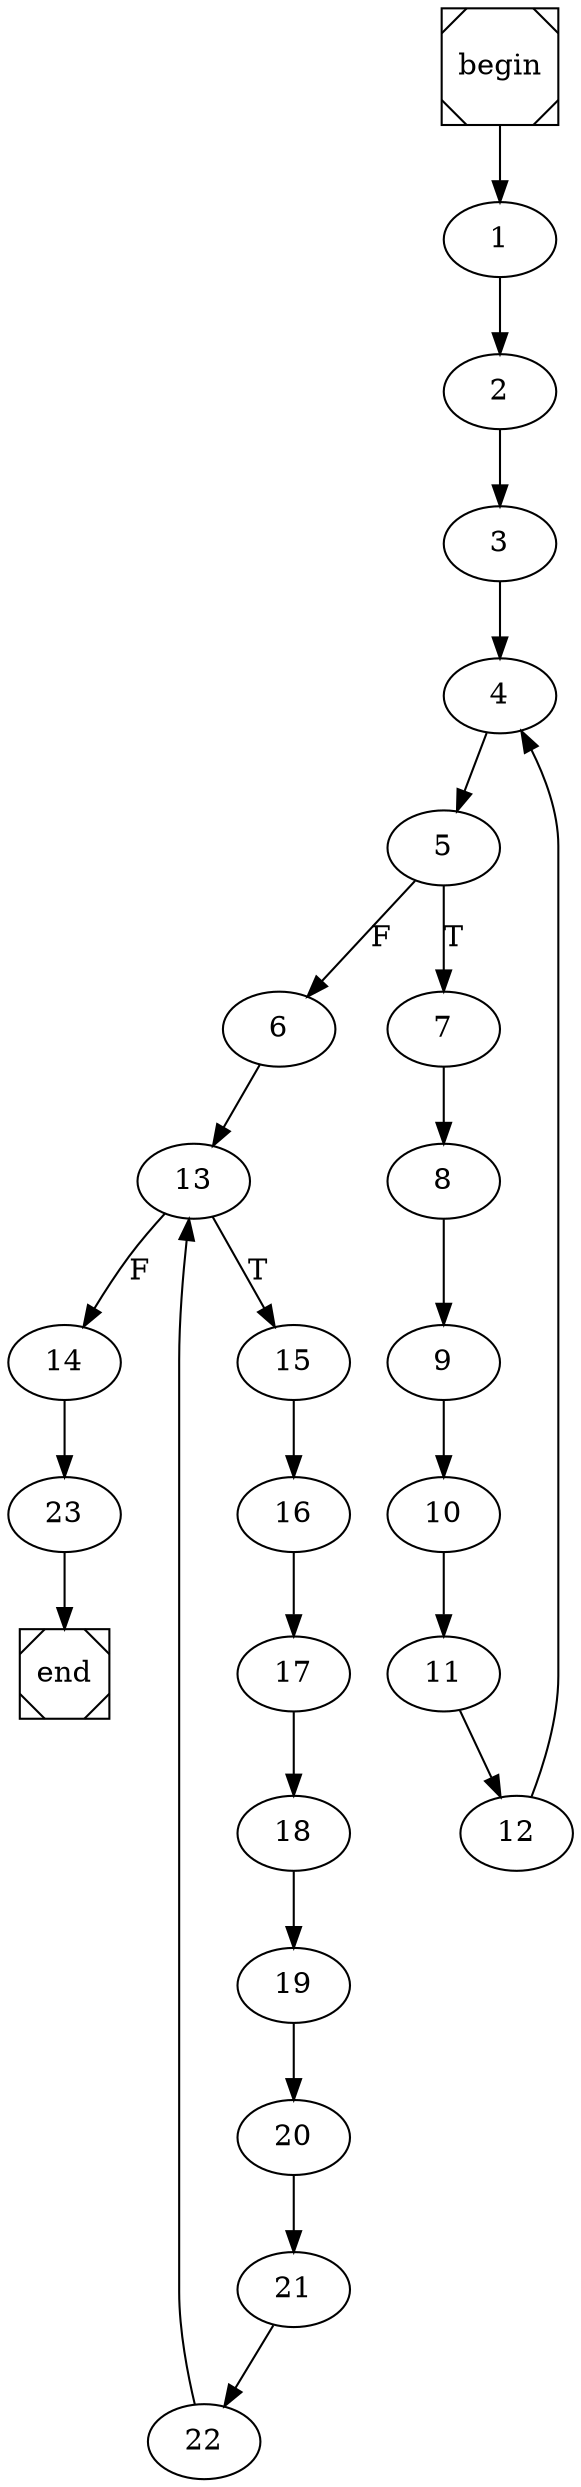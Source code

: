 digraph cfg {
	begin [shape=Msquare];
	end [shape=Msquare];
	begin -> 1;	1 -> 2;	2 -> 3;	3 -> 4;	4 -> 5;	5 -> 7[label=T];	5 -> 6[label=F];	6 -> 13;	7 -> 8;	8 -> 9;	9 -> 10;	10 -> 11;	11 -> 12;	12 -> 4;	13 -> 15[label=T];	13 -> 14[label=F];	14 -> 23;	15 -> 16;	16 -> 17;	17 -> 18;	18 -> 19;	19 -> 20;	20 -> 21;	21 -> 22;	22 -> 13;	23 -> end;}
